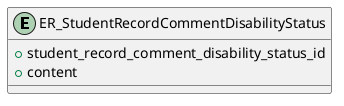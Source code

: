 @startuml

entity "ER_StudentRecordCommentDisabilityStatus"{
    + student_record_comment_disability_status_id
    + content
}

@enduml